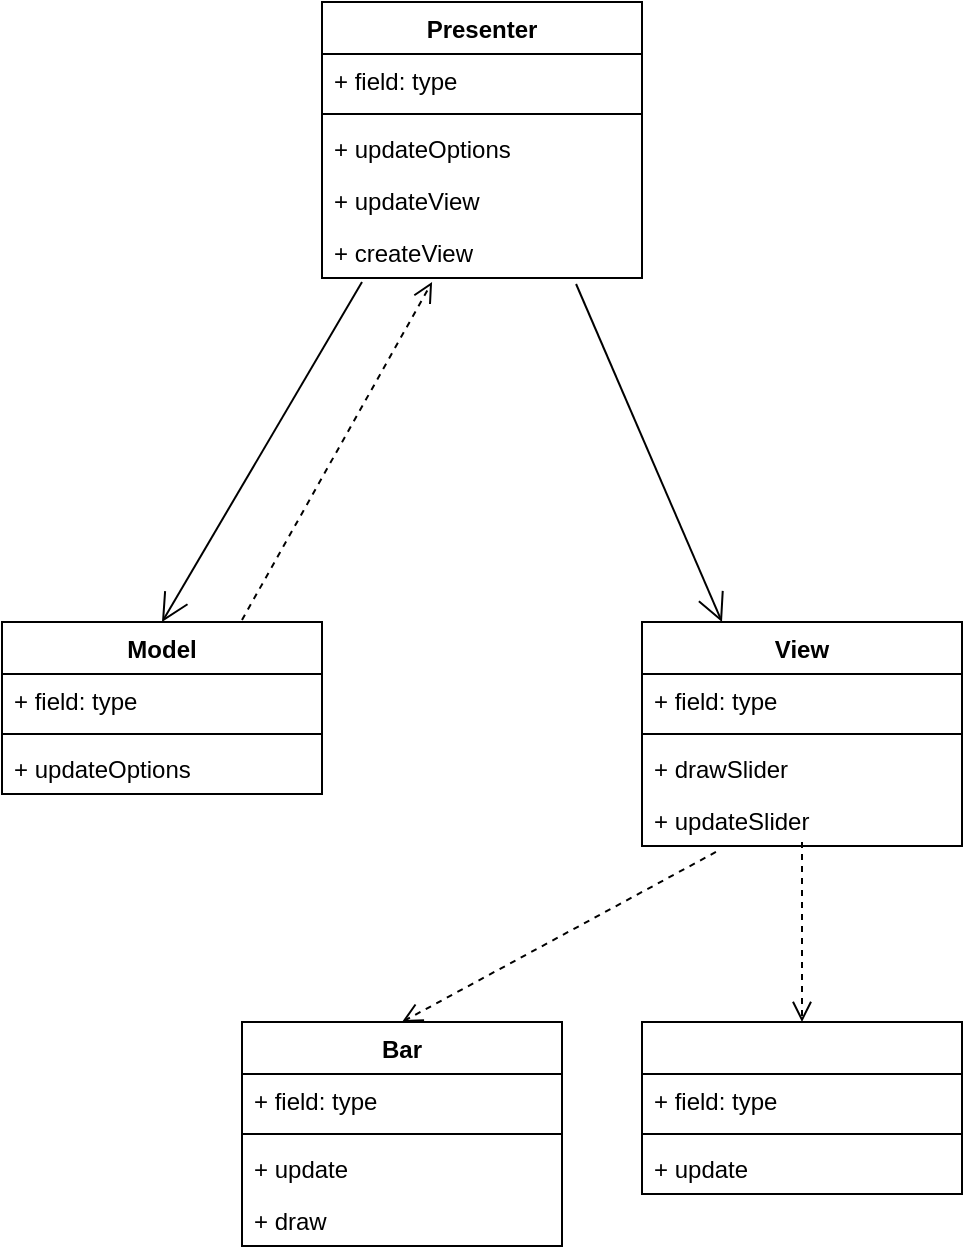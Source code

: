 <mxfile version="14.4.2" type="device"><diagram id="C5RBs43oDa-KdzZeNtuy" name="Page-1"><mxGraphModel dx="782" dy="778" grid="1" gridSize="10" guides="1" tooltips="1" connect="1" arrows="1" fold="1" page="1" pageScale="1" pageWidth="827" pageHeight="1169" math="0" shadow="0"><root><mxCell id="WIyWlLk6GJQsqaUBKTNV-0"/><mxCell id="WIyWlLk6GJQsqaUBKTNV-1" parent="WIyWlLk6GJQsqaUBKTNV-0"/><mxCell id="ZYGvDpH159q_WBgApC3s-0" value="Presenter" style="swimlane;fontStyle=1;align=center;verticalAlign=top;childLayout=stackLayout;horizontal=1;startSize=26;horizontalStack=0;resizeParent=1;resizeParentMax=0;resizeLast=0;collapsible=1;marginBottom=0;" vertex="1" parent="WIyWlLk6GJQsqaUBKTNV-1"><mxGeometry x="280" y="170" width="160" height="138" as="geometry"/></mxCell><mxCell id="ZYGvDpH159q_WBgApC3s-13" value="+ field: type" style="text;strokeColor=none;fillColor=none;align=left;verticalAlign=top;spacingLeft=4;spacingRight=4;overflow=hidden;rotatable=0;points=[[0,0.5],[1,0.5]];portConstraint=eastwest;" vertex="1" parent="ZYGvDpH159q_WBgApC3s-0"><mxGeometry y="26" width="160" height="26" as="geometry"/></mxCell><mxCell id="ZYGvDpH159q_WBgApC3s-2" value="" style="line;strokeWidth=1;fillColor=none;align=left;verticalAlign=middle;spacingTop=-1;spacingLeft=3;spacingRight=3;rotatable=0;labelPosition=right;points=[];portConstraint=eastwest;" vertex="1" parent="ZYGvDpH159q_WBgApC3s-0"><mxGeometry y="52" width="160" height="8" as="geometry"/></mxCell><mxCell id="ZYGvDpH159q_WBgApC3s-3" value="+ updateOptions" style="text;strokeColor=none;fillColor=none;align=left;verticalAlign=top;spacingLeft=4;spacingRight=4;overflow=hidden;rotatable=0;points=[[0,0.5],[1,0.5]];portConstraint=eastwest;" vertex="1" parent="ZYGvDpH159q_WBgApC3s-0"><mxGeometry y="60" width="160" height="26" as="geometry"/></mxCell><mxCell id="ZYGvDpH159q_WBgApC3s-40" value="+ updateView" style="text;strokeColor=none;fillColor=none;align=left;verticalAlign=top;spacingLeft=4;spacingRight=4;overflow=hidden;rotatable=0;points=[[0,0.5],[1,0.5]];portConstraint=eastwest;" vertex="1" parent="ZYGvDpH159q_WBgApC3s-0"><mxGeometry y="86" width="160" height="26" as="geometry"/></mxCell><mxCell id="ZYGvDpH159q_WBgApC3s-46" value="+ createView" style="text;strokeColor=none;fillColor=none;align=left;verticalAlign=top;spacingLeft=4;spacingRight=4;overflow=hidden;rotatable=0;points=[[0,0.5],[1,0.5]];portConstraint=eastwest;" vertex="1" parent="ZYGvDpH159q_WBgApC3s-0"><mxGeometry y="112" width="160" height="26" as="geometry"/></mxCell><mxCell id="ZYGvDpH159q_WBgApC3s-23" value="Model" style="swimlane;fontStyle=1;align=center;verticalAlign=top;childLayout=stackLayout;horizontal=1;startSize=26;horizontalStack=0;resizeParent=1;resizeParentMax=0;resizeLast=0;collapsible=1;marginBottom=0;" vertex="1" parent="WIyWlLk6GJQsqaUBKTNV-1"><mxGeometry x="120" y="480" width="160" height="86" as="geometry"/></mxCell><mxCell id="ZYGvDpH159q_WBgApC3s-24" value="+ field: type" style="text;strokeColor=none;fillColor=none;align=left;verticalAlign=top;spacingLeft=4;spacingRight=4;overflow=hidden;rotatable=0;points=[[0,0.5],[1,0.5]];portConstraint=eastwest;" vertex="1" parent="ZYGvDpH159q_WBgApC3s-23"><mxGeometry y="26" width="160" height="26" as="geometry"/></mxCell><mxCell id="ZYGvDpH159q_WBgApC3s-25" value="" style="line;strokeWidth=1;fillColor=none;align=left;verticalAlign=middle;spacingTop=-1;spacingLeft=3;spacingRight=3;rotatable=0;labelPosition=right;points=[];portConstraint=eastwest;" vertex="1" parent="ZYGvDpH159q_WBgApC3s-23"><mxGeometry y="52" width="160" height="8" as="geometry"/></mxCell><mxCell id="ZYGvDpH159q_WBgApC3s-26" value="+ updateOptions" style="text;strokeColor=none;fillColor=none;align=left;verticalAlign=top;spacingLeft=4;spacingRight=4;overflow=hidden;rotatable=0;points=[[0,0.5],[1,0.5]];portConstraint=eastwest;" vertex="1" parent="ZYGvDpH159q_WBgApC3s-23"><mxGeometry y="60" width="160" height="26" as="geometry"/></mxCell><mxCell id="ZYGvDpH159q_WBgApC3s-27" value="View" style="swimlane;fontStyle=1;align=center;verticalAlign=top;childLayout=stackLayout;horizontal=1;startSize=26;horizontalStack=0;resizeParent=1;resizeParentMax=0;resizeLast=0;collapsible=1;marginBottom=0;" vertex="1" parent="WIyWlLk6GJQsqaUBKTNV-1"><mxGeometry x="440" y="480" width="160" height="112" as="geometry"/></mxCell><mxCell id="ZYGvDpH159q_WBgApC3s-28" value="+ field: type" style="text;strokeColor=none;fillColor=none;align=left;verticalAlign=top;spacingLeft=4;spacingRight=4;overflow=hidden;rotatable=0;points=[[0,0.5],[1,0.5]];portConstraint=eastwest;" vertex="1" parent="ZYGvDpH159q_WBgApC3s-27"><mxGeometry y="26" width="160" height="26" as="geometry"/></mxCell><mxCell id="ZYGvDpH159q_WBgApC3s-29" value="" style="line;strokeWidth=1;fillColor=none;align=left;verticalAlign=middle;spacingTop=-1;spacingLeft=3;spacingRight=3;rotatable=0;labelPosition=right;points=[];portConstraint=eastwest;" vertex="1" parent="ZYGvDpH159q_WBgApC3s-27"><mxGeometry y="52" width="160" height="8" as="geometry"/></mxCell><mxCell id="ZYGvDpH159q_WBgApC3s-30" value="+ drawSlider" style="text;strokeColor=none;fillColor=none;align=left;verticalAlign=top;spacingLeft=4;spacingRight=4;overflow=hidden;rotatable=0;points=[[0,0.5],[1,0.5]];portConstraint=eastwest;" vertex="1" parent="ZYGvDpH159q_WBgApC3s-27"><mxGeometry y="60" width="160" height="26" as="geometry"/></mxCell><mxCell id="ZYGvDpH159q_WBgApC3s-47" value="+ updateSlider" style="text;strokeColor=none;fillColor=none;align=left;verticalAlign=top;spacingLeft=4;spacingRight=4;overflow=hidden;rotatable=0;points=[[0,0.5],[1,0.5]];portConstraint=eastwest;" vertex="1" parent="ZYGvDpH159q_WBgApC3s-27"><mxGeometry y="86" width="160" height="26" as="geometry"/></mxCell><mxCell id="ZYGvDpH159q_WBgApC3s-31" value="" style="endArrow=open;endFill=1;endSize=12;html=1;exitX=0.794;exitY=1.115;exitDx=0;exitDy=0;entryX=0.25;entryY=0;entryDx=0;entryDy=0;exitPerimeter=0;" edge="1" parent="WIyWlLk6GJQsqaUBKTNV-1" source="ZYGvDpH159q_WBgApC3s-46" target="ZYGvDpH159q_WBgApC3s-27"><mxGeometry width="160" relative="1" as="geometry"><mxPoint x="510" y="240" as="sourcePoint"/><mxPoint x="580" y="230" as="targetPoint"/></mxGeometry></mxCell><mxCell id="ZYGvDpH159q_WBgApC3s-32" value="" style="endArrow=open;endFill=1;endSize=12;html=1;entryX=0.5;entryY=0;entryDx=0;entryDy=0;" edge="1" parent="WIyWlLk6GJQsqaUBKTNV-1" target="ZYGvDpH159q_WBgApC3s-23"><mxGeometry width="160" relative="1" as="geometry"><mxPoint x="300" y="310" as="sourcePoint"/><mxPoint x="40" y="340" as="targetPoint"/><Array as="points"/></mxGeometry></mxCell><mxCell id="ZYGvDpH159q_WBgApC3s-33" value="" style="html=1;verticalAlign=bottom;endArrow=open;dashed=1;endSize=8;entryX=0.344;entryY=1.077;entryDx=0;entryDy=0;entryPerimeter=0;" edge="1" parent="WIyWlLk6GJQsqaUBKTNV-1" target="ZYGvDpH159q_WBgApC3s-46"><mxGeometry relative="1" as="geometry"><mxPoint x="240" y="479" as="sourcePoint"/><mxPoint x="300" y="330" as="targetPoint"/><Array as="points"/></mxGeometry></mxCell><mxCell id="ZYGvDpH159q_WBgApC3s-34" value="" style="swimlane;fontStyle=1;align=center;verticalAlign=top;childLayout=stackLayout;horizontal=1;startSize=26;horizontalStack=0;resizeParent=1;resizeParentMax=0;resizeLast=0;collapsible=1;marginBottom=0;" vertex="1" parent="WIyWlLk6GJQsqaUBKTNV-1"><mxGeometry x="440" y="680" width="160" height="86" as="geometry"/></mxCell><mxCell id="ZYGvDpH159q_WBgApC3s-35" value="+ field: type" style="text;strokeColor=none;fillColor=none;align=left;verticalAlign=top;spacingLeft=4;spacingRight=4;overflow=hidden;rotatable=0;points=[[0,0.5],[1,0.5]];portConstraint=eastwest;" vertex="1" parent="ZYGvDpH159q_WBgApC3s-34"><mxGeometry y="26" width="160" height="26" as="geometry"/></mxCell><mxCell id="ZYGvDpH159q_WBgApC3s-36" value="" style="line;strokeWidth=1;fillColor=none;align=left;verticalAlign=middle;spacingTop=-1;spacingLeft=3;spacingRight=3;rotatable=0;labelPosition=right;points=[];portConstraint=eastwest;" vertex="1" parent="ZYGvDpH159q_WBgApC3s-34"><mxGeometry y="52" width="160" height="8" as="geometry"/></mxCell><mxCell id="ZYGvDpH159q_WBgApC3s-37" value="+ update" style="text;strokeColor=none;fillColor=none;align=left;verticalAlign=top;spacingLeft=4;spacingRight=4;overflow=hidden;rotatable=0;points=[[0,0.5],[1,0.5]];portConstraint=eastwest;" vertex="1" parent="ZYGvDpH159q_WBgApC3s-34"><mxGeometry y="60" width="160" height="26" as="geometry"/></mxCell><mxCell id="ZYGvDpH159q_WBgApC3s-38" value="" style="html=1;verticalAlign=bottom;endArrow=open;dashed=1;endSize=8;entryX=0.5;entryY=0;entryDx=0;entryDy=0;" edge="1" parent="WIyWlLk6GJQsqaUBKTNV-1" target="ZYGvDpH159q_WBgApC3s-34"><mxGeometry x="0.096" y="-9" relative="1" as="geometry"><mxPoint x="520" y="590" as="sourcePoint"/><mxPoint x="420" y="584" as="targetPoint"/><mxPoint as="offset"/></mxGeometry></mxCell><mxCell id="ZYGvDpH159q_WBgApC3s-41" value="Bar" style="swimlane;fontStyle=1;align=center;verticalAlign=top;childLayout=stackLayout;horizontal=1;startSize=26;horizontalStack=0;resizeParent=1;resizeParentMax=0;resizeLast=0;collapsible=1;marginBottom=0;" vertex="1" parent="WIyWlLk6GJQsqaUBKTNV-1"><mxGeometry x="240" y="680" width="160" height="112" as="geometry"/></mxCell><mxCell id="ZYGvDpH159q_WBgApC3s-42" value="+ field: type" style="text;strokeColor=none;fillColor=none;align=left;verticalAlign=top;spacingLeft=4;spacingRight=4;overflow=hidden;rotatable=0;points=[[0,0.5],[1,0.5]];portConstraint=eastwest;" vertex="1" parent="ZYGvDpH159q_WBgApC3s-41"><mxGeometry y="26" width="160" height="26" as="geometry"/></mxCell><mxCell id="ZYGvDpH159q_WBgApC3s-43" value="" style="line;strokeWidth=1;fillColor=none;align=left;verticalAlign=middle;spacingTop=-1;spacingLeft=3;spacingRight=3;rotatable=0;labelPosition=right;points=[];portConstraint=eastwest;" vertex="1" parent="ZYGvDpH159q_WBgApC3s-41"><mxGeometry y="52" width="160" height="8" as="geometry"/></mxCell><mxCell id="ZYGvDpH159q_WBgApC3s-44" value="+ update" style="text;strokeColor=none;fillColor=none;align=left;verticalAlign=top;spacingLeft=4;spacingRight=4;overflow=hidden;rotatable=0;points=[[0,0.5],[1,0.5]];portConstraint=eastwest;" vertex="1" parent="ZYGvDpH159q_WBgApC3s-41"><mxGeometry y="60" width="160" height="26" as="geometry"/></mxCell><mxCell id="ZYGvDpH159q_WBgApC3s-48" value="+ draw" style="text;strokeColor=none;fillColor=none;align=left;verticalAlign=top;spacingLeft=4;spacingRight=4;overflow=hidden;rotatable=0;points=[[0,0.5],[1,0.5]];portConstraint=eastwest;" vertex="1" parent="ZYGvDpH159q_WBgApC3s-41"><mxGeometry y="86" width="160" height="26" as="geometry"/></mxCell><mxCell id="ZYGvDpH159q_WBgApC3s-45" value="" style="html=1;verticalAlign=bottom;endArrow=open;dashed=1;endSize=8;entryX=0.5;entryY=0;entryDx=0;entryDy=0;exitX=0.231;exitY=1.115;exitDx=0;exitDy=0;exitPerimeter=0;" edge="1" parent="WIyWlLk6GJQsqaUBKTNV-1" source="ZYGvDpH159q_WBgApC3s-47" target="ZYGvDpH159q_WBgApC3s-41"><mxGeometry relative="1" as="geometry"><mxPoint x="440" y="480" as="sourcePoint"/><mxPoint x="360" y="480" as="targetPoint"/></mxGeometry></mxCell></root></mxGraphModel></diagram></mxfile>